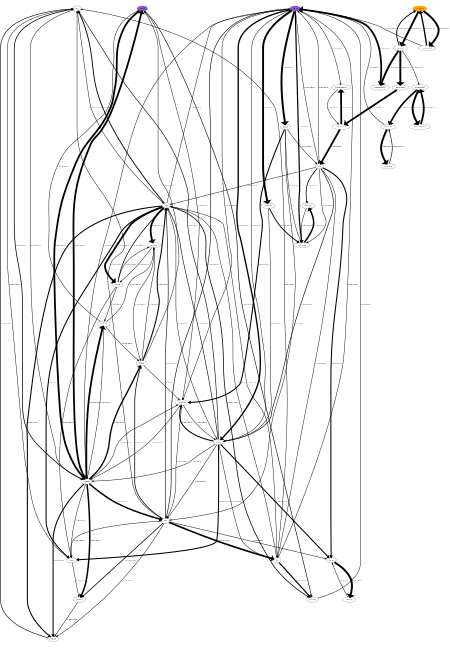 digraph {
    graph [b="0,0,1558,558", rankdir=TB, center=true, splines=True, size="3,5!", dpi=400, ratio="fill"];
	NO -> N2 [label="3.8E+01%" fontcolor=black fontname=serif fontsize=16 penwidth=6]
	NO -> NNH [label="4.9E+01%" fontcolor=black fontname=serif fontsize=16 penwidth=7]
	NO -> HONO [label="9.5E+01%" fontcolor=black fontname=serif fontsize=16 penwidth=12]
	NO -> N [label="7.7E-01%" fontcolor=black fontname=serif fontsize=16 penwidth=3]
	NO -> N2O [label="4.7E+01%" fontcolor=black fontname=serif fontsize=16 penwidth=7]
	NO -> NO2 [label="1.0E+02%" fontcolor=black fontname=serif fontsize=16 penwidth=12]
	NO -> HCN [label="2.3E+00%" fontcolor=black fontname=serif fontsize=16 penwidth=3]
	NO -> NCO [label="3.6E-02%" fontcolor=black fontname=serif fontsize=16 penwidth=3]
	NO -> H2CN [label="2.6E+01%" fontcolor=black fontname=serif fontsize=16 penwidth=5]
	NCO -> N2 [label="1.6E+01%" fontcolor=black fontname=serif fontsize=16 penwidth=4]
	NCO -> NH2 [label="1.2E-02%" fontcolor=black fontname=serif fontsize=16 penwidth=3]
	NCO -> NH [label="9.2E+00%" fontcolor=black fontname=serif fontsize=16 penwidth=3]
	NCO -> N [label="6.3E+00%" fontcolor=black fontname=serif fontsize=16 penwidth=3]
	NCO -> N2O [label="4.4E+01%" fontcolor=black fontname=serif fontsize=16 penwidth=7]
	NCO -> NO [label="1.7E+01%" fontcolor=black fontname=serif fontsize=16 penwidth=4]
	NCO -> HCN [label="1.1E-01%" fontcolor=black fontname=serif fontsize=16 penwidth=3]
	NCO -> HNCO [label="4.6E+01%" fontcolor=black fontname=serif fontsize=16 penwidth=7]
	NCO -> NCN [label="5.0E+01%" fontcolor=black fontname=serif fontsize=16 penwidth=7]
	N2 -> NH2 [label="2.2E-01%" fontcolor=black fontname=serif fontsize=16 penwidth=3]
	N2 -> NO [label="1.5E-01%" fontcolor=black fontname=serif fontsize=16 penwidth=3]
	H2CN -> HCN [label="6.0E-02%" fontcolor=black fontname=serif fontsize=16 penwidth=3]
	N2O -> N2 [label="9.9E+00%" fontcolor=black fontname=serif fontsize=16 penwidth=3]
	N2O -> N2H2 [label="2.4E-01%" fontcolor=black fontname=serif fontsize=16 penwidth=3]
	NNH -> N2 [label="1.4E+01%" fontcolor=black fontname=serif fontsize=16 penwidth=4]
	HONO -> HNO [label="1.1E-02%" fontcolor=black fontname=serif fontsize=16 penwidth=3]
	HONO -> NO2 [label="4.3E-01%" fontcolor=black fontname=serif fontsize=16 penwidth=3]
	NO2 -> HONO [label="4.6E+00%" fontcolor=black fontname=serif fontsize=16 penwidth=3]
	NO2 -> H2NO [label="1.8E-01%" fontcolor=black fontname=serif fontsize=16 penwidth=3]
	NO2 -> N2O [label="2.7E+00%" fontcolor=black fontname=serif fontsize=16 penwidth=3]
	NO2 -> NO [label="2.3E+01%" fontcolor=black fontname=serif fontsize=16 penwidth=5]
	NH3 -> NH2 [label="9.9E+01%" fontcolor=black fontname=serif fontsize=16 penwidth=12]
	NH3 -> HNCO [label="3.2E-01%" fontcolor=black fontname=serif fontsize=16 penwidth=3]
	NH3 -> H2CN [label="1.5E+01%" fontcolor=black fontname=serif fontsize=16 penwidth=4]
	HCN -> NH2 [label="5.0E-02%" fontcolor=black fontname=serif fontsize=16 penwidth=3]
	HCN -> NH [label="1.5E+01%" fontcolor=black fontname=serif fontsize=16 penwidth=4]
	HCN -> HNC [label="1.0E+02%" fontcolor=black fontname=serif fontsize=16 penwidth=13]
	HCN -> CN [label="4.7E+00%" fontcolor=black fontname=serif fontsize=16 penwidth=3]
	HCN -> HNCO [label="7.1E+00%" fontcolor=black fontname=serif fontsize=16 penwidth=3]
	HCN -> NCO [label="6.4E+01%" fontcolor=black fontname=serif fontsize=16 penwidth=9]
	HCN -> CH2CHCN [label="7.2E+00%" fontcolor=black fontname=serif fontsize=16 penwidth=3]
	HCN -> HOCN [label="1.0E+02%" fontcolor=black fontname=serif fontsize=16 penwidth=13]
	HCN -> CH3CN [label="5.3E+01%" fontcolor=black fontname=serif fontsize=16 penwidth=8]
	N -> N2 [label="9.3E-02%" fontcolor=black fontname=serif fontsize=16 penwidth=3]
	N -> NO [label="8.4E-01%" fontcolor=black fontname=serif fontsize=16 penwidth=3]
	N -> HCN [label="2.0E-02%" fontcolor=black fontname=serif fontsize=16 penwidth=3]
	N -> H2CN [label="5.9E+01%" fontcolor=black fontname=serif fontsize=16 penwidth=8]
	C5H5N -> C5H4N [label="1.0E+02%" fontcolor=black fontname=serif fontsize=16 penwidth=13]
	C5H5N -> C5H5NO [label="1.0E+02%" fontcolor=black fontname=serif fontsize=16 penwidth=13]
	NH2 -> N2 [label="2.2E+01%" fontcolor=black fontname=serif fontsize=16 penwidth=5]
	NH2 -> N2H2 [label="7.3E+01%" fontcolor=black fontname=serif fontsize=16 penwidth=10]
	NH2 -> NNH [label="4.9E+01%" fontcolor=black fontname=serif fontsize=16 penwidth=7]
	NH2 -> NH [label="7.1E+01%" fontcolor=black fontname=serif fontsize=16 penwidth=10]
	NH2 -> HNO [label="6.7E+01%" fontcolor=black fontname=serif fontsize=16 penwidth=9]
	NH2 -> H2NO [label="1.0E+02%" fontcolor=black fontname=serif fontsize=16 penwidth=12]
	NH2 -> N2O [label="7.4E-01%" fontcolor=black fontname=serif fontsize=16 penwidth=3]
	NH2 -> NH3 [label="1.0E+02%" fontcolor=black fontname=serif fontsize=16 penwidth=12]
	NH2 -> HNCO [label="4.2E-02%" fontcolor=black fontname=serif fontsize=16 penwidth=3]
	NH -> N2 [label="3.7E-01%" fontcolor=black fontname=serif fontsize=16 penwidth=3]
	NH -> N2H2 [label="2.7E+01%" fontcolor=black fontname=serif fontsize=16 penwidth=5]
	NH -> NNH [label="4.0E-02%" fontcolor=black fontname=serif fontsize=16 penwidth=3]
	NH -> HNO [label="2.4E+01%" fontcolor=black fontname=serif fontsize=16 penwidth=5]
	NH -> N [label="8.8E+01%" fontcolor=black fontname=serif fontsize=16 penwidth=11]
	NH -> N2O [label="5.3E+00%" fontcolor=black fontname=serif fontsize=16 penwidth=3]
	NH -> NO [label="1.1E+01%" fontcolor=black fontname=serif fontsize=16 penwidth=4]
	NH -> NCN [label="7.6E-01%" fontcolor=black fontname=serif fontsize=16 penwidth=3]
	HNCO -> NH2 [label="1.6E-01%" fontcolor=black fontname=serif fontsize=16 penwidth=3]
	HNCO -> NH [label="3.3E+00%" fontcolor=black fontname=serif fontsize=16 penwidth=3]
	HNCO -> NCO [label="7.8E+00%" fontcolor=black fontname=serif fontsize=16 penwidth=3]
	NCN -> HNCN [label="1.0E+02%" fontcolor=black fontname=serif fontsize=16 penwidth=13]
	N2H2 -> NNH [label="1.6E+00%" fontcolor=black fontname=serif fontsize=16 penwidth=3]
	HNO -> HONO [label="3.7E-01%" fontcolor=black fontname=serif fontsize=16 penwidth=3]
	HNO -> NH3 [label="3.9E-02%" fontcolor=black fontname=serif fontsize=16 penwidth=3]
	HNO -> NO [label="4.8E+01%" fontcolor=black fontname=serif fontsize=16 penwidth=7]
	HNO -> HNCO [label="3.2E-02%" fontcolor=black fontname=serif fontsize=16 penwidth=3]
	H2NO -> NH2 [label="5.8E-02%" fontcolor=black fontname=serif fontsize=16 penwidth=3]
	H2NO -> HNO [label="8.8E+00%" fontcolor=black fontname=serif fontsize=16 penwidth=3]
	H2NO -> HONO [label="1.1E-01%" fontcolor=black fontname=serif fontsize=16 penwidth=3]
	H2NO -> NH3 [label="4.1E-02%" fontcolor=black fontname=serif fontsize=16 penwidth=3]
	HNC -> NH [label="2.1E+00%" fontcolor=black fontname=serif fontsize=16 penwidth=3]
	HNC -> CN [label="4.5E-02%" fontcolor=black fontname=serif fontsize=16 penwidth=3]
	HNC -> HNCO [label="4.6E+01%" fontcolor=black fontname=serif fontsize=16 penwidth=7]
	HNC -> CH3CN [label="3.0E-01%" fontcolor=black fontname=serif fontsize=16 penwidth=3]
	CN -> N [label="5.1E+00%" fontcolor=black fontname=serif fontsize=16 penwidth=3]
	CN -> NO [label="9.5E-01%" fontcolor=black fontname=serif fontsize=16 penwidth=3]
	CN -> HCN [label="9.7E-02%" fontcolor=black fontname=serif fontsize=16 penwidth=3]
	CN -> NCO [label="1.9E+01%" fontcolor=black fontname=serif fontsize=16 penwidth=4]
	CN -> NCN [label="4.9E+01%" fontcolor=black fontname=serif fontsize=16 penwidth=7]
	CN -> CH3CN [label="2.6E+00%" fontcolor=black fontname=serif fontsize=16 penwidth=3]
	CN -> CH2CN [label="2.3E+01%" fontcolor=black fontname=serif fontsize=16 penwidth=5]
	CH2CHCN -> CHCHCN [label="4.3E-02%" fontcolor=black fontname=serif fontsize=16 penwidth=3]
	HOCN -> NCO [label="9.6E+00%" fontcolor=black fontname=serif fontsize=16 penwidth=3]
	HOCN -> CH3CN [label="3.5E+01%" fontcolor=black fontname=serif fontsize=16 penwidth=6]
	CH3CN -> CH2CN [label="7.7E+01%" fontcolor=black fontname=serif fontsize=16 penwidth=10]
	C5H4N -> C5H5N [label="3.5E+01%" fontcolor=black fontname=serif fontsize=16 penwidth=6]
	C5H4N -> C5H4NO [label="1.2E-01%" fontcolor=black fontname=serif fontsize=16 penwidth=3]
	C5H4N -> C5H4NO2 [label="1.0E+02%" fontcolor=black fontname=serif fontsize=16 penwidth=13]
	C5H4N -> C4H4CN [label="1.0E+02%" fontcolor=black fontname=serif fontsize=16 penwidth=13]
	C5H5NO -> HCN [label="1.1E+00%" fontcolor=black fontname=serif fontsize=16 penwidth=3]
	C5H5NO -> C5H5N [label="6.5E+01%" fontcolor=black fontname=serif fontsize=16 penwidth=9]
	HNCN -> NCN [label="8.0E-01%" fontcolor=black fontname=serif fontsize=16 penwidth=3]
	CH2CN -> CH3CN [label="9.0E+00%" fontcolor=black fontname=serif fontsize=16 penwidth=3]
	CHCHCN -> CN [label="9.5E+01%" fontcolor=black fontname=serif fontsize=16 penwidth=12]
	CHCHCN -> CH2CHCN [label="9.3E+01%" fontcolor=black fontname=serif fontsize=16 penwidth=12]
	C5H4NO -> PYRLYL [label="9.0E+01%" fontcolor=black fontname=serif fontsize=16 penwidth=11]
	C5H4NO -> BNC4H4CO [label="1.0E+02%" fontcolor=black fontname=serif fontsize=16 penwidth=13]
	C5H4NO2 -> HCN [label="9.4E+01%" fontcolor=black fontname=serif fontsize=16 penwidth=12]
	C4H4CN -> CHCHCN [label="1.0E+02%" fontcolor=black fontname=serif fontsize=16 penwidth=12]
	PYRLYL -> HCN [label="2.4E+00%" fontcolor=black fontname=serif fontsize=16 penwidth=3]
	PYRLYL -> C4H5N [label="1.0E+02%" fontcolor=black fontname=serif fontsize=16 penwidth=13]
	BNC4H4CO -> C5H4NO [label="1.0E+02%" fontcolor=black fontname=serif fontsize=16 penwidth=12]
	C4H5N -> PYRLYL [label="1.0E+01%" fontcolor=black fontname=serif fontsize=16 penwidth=4]
	NO [fontname=serif fontsize=16]
	NCO [fontname=serif fontsize=16]
	N2 [fontname=serif fontsize=16]
	H2CN [fontname=serif fontsize=16]
	N2O [fontname=serif fontsize=16]
	NNH [fontname=serif fontsize=16]
	HONO [fontname=serif fontsize=16]
	NO2 [fontname=serif fontsize=16]
	NH3 [fontname=serif fontsize=16]
	HCN [fontname=serif fontsize=16]
	N [fontname=serif fontsize=16]
	C5H5N [fontname=serif fontsize=16]
	NH2 [fontname=serif fontsize=16]
	NH [fontname=serif fontsize=16]
	HNCO [fontname=serif fontsize=16]
	NCN [fontname=serif fontsize=16]
	N2H2 [fontname=serif fontsize=16]
	HNO [fontname=serif fontsize=16]
	H2NO [fontname=serif fontsize=16]
	HNC [fontname=serif fontsize=16]
	CN [fontname=serif fontsize=16]
	CH2CHCN [fontname=serif fontsize=16]
	HOCN [fontname=serif fontsize=16]
	CH3CN [fontname=serif fontsize=16]
	C5H4N [fontname=serif fontsize=16]
	C5H5NO [fontname=serif fontsize=16]
	HNCN [fontname=serif fontsize=16]
	CH2CN [fontname=serif fontsize=16]
	CHCHCN [fontname=serif fontsize=16]
	C5H4NO [fontname=serif fontsize=16]
	C5H4NO2 [fontname=serif fontsize=16]
	C4H4CN [fontname=serif fontsize=16]
	PYRLYL [fontname=serif fontsize=16]
	BNC4H4CO [fontname=serif fontsize=16]
	C4H5N [fontname=serif fontsize=16]
	HCN [color="#500dbab1" fillcolor="#500dbab1" style=filled]
	NH3 [color="#500dbab1" fillcolor="#500dbab1" style=filled]
	C5H5N [color=orange fillcolor=orange style=filled]

    {rank="source"; C5H5N,NH3,HCN,N2}
}
